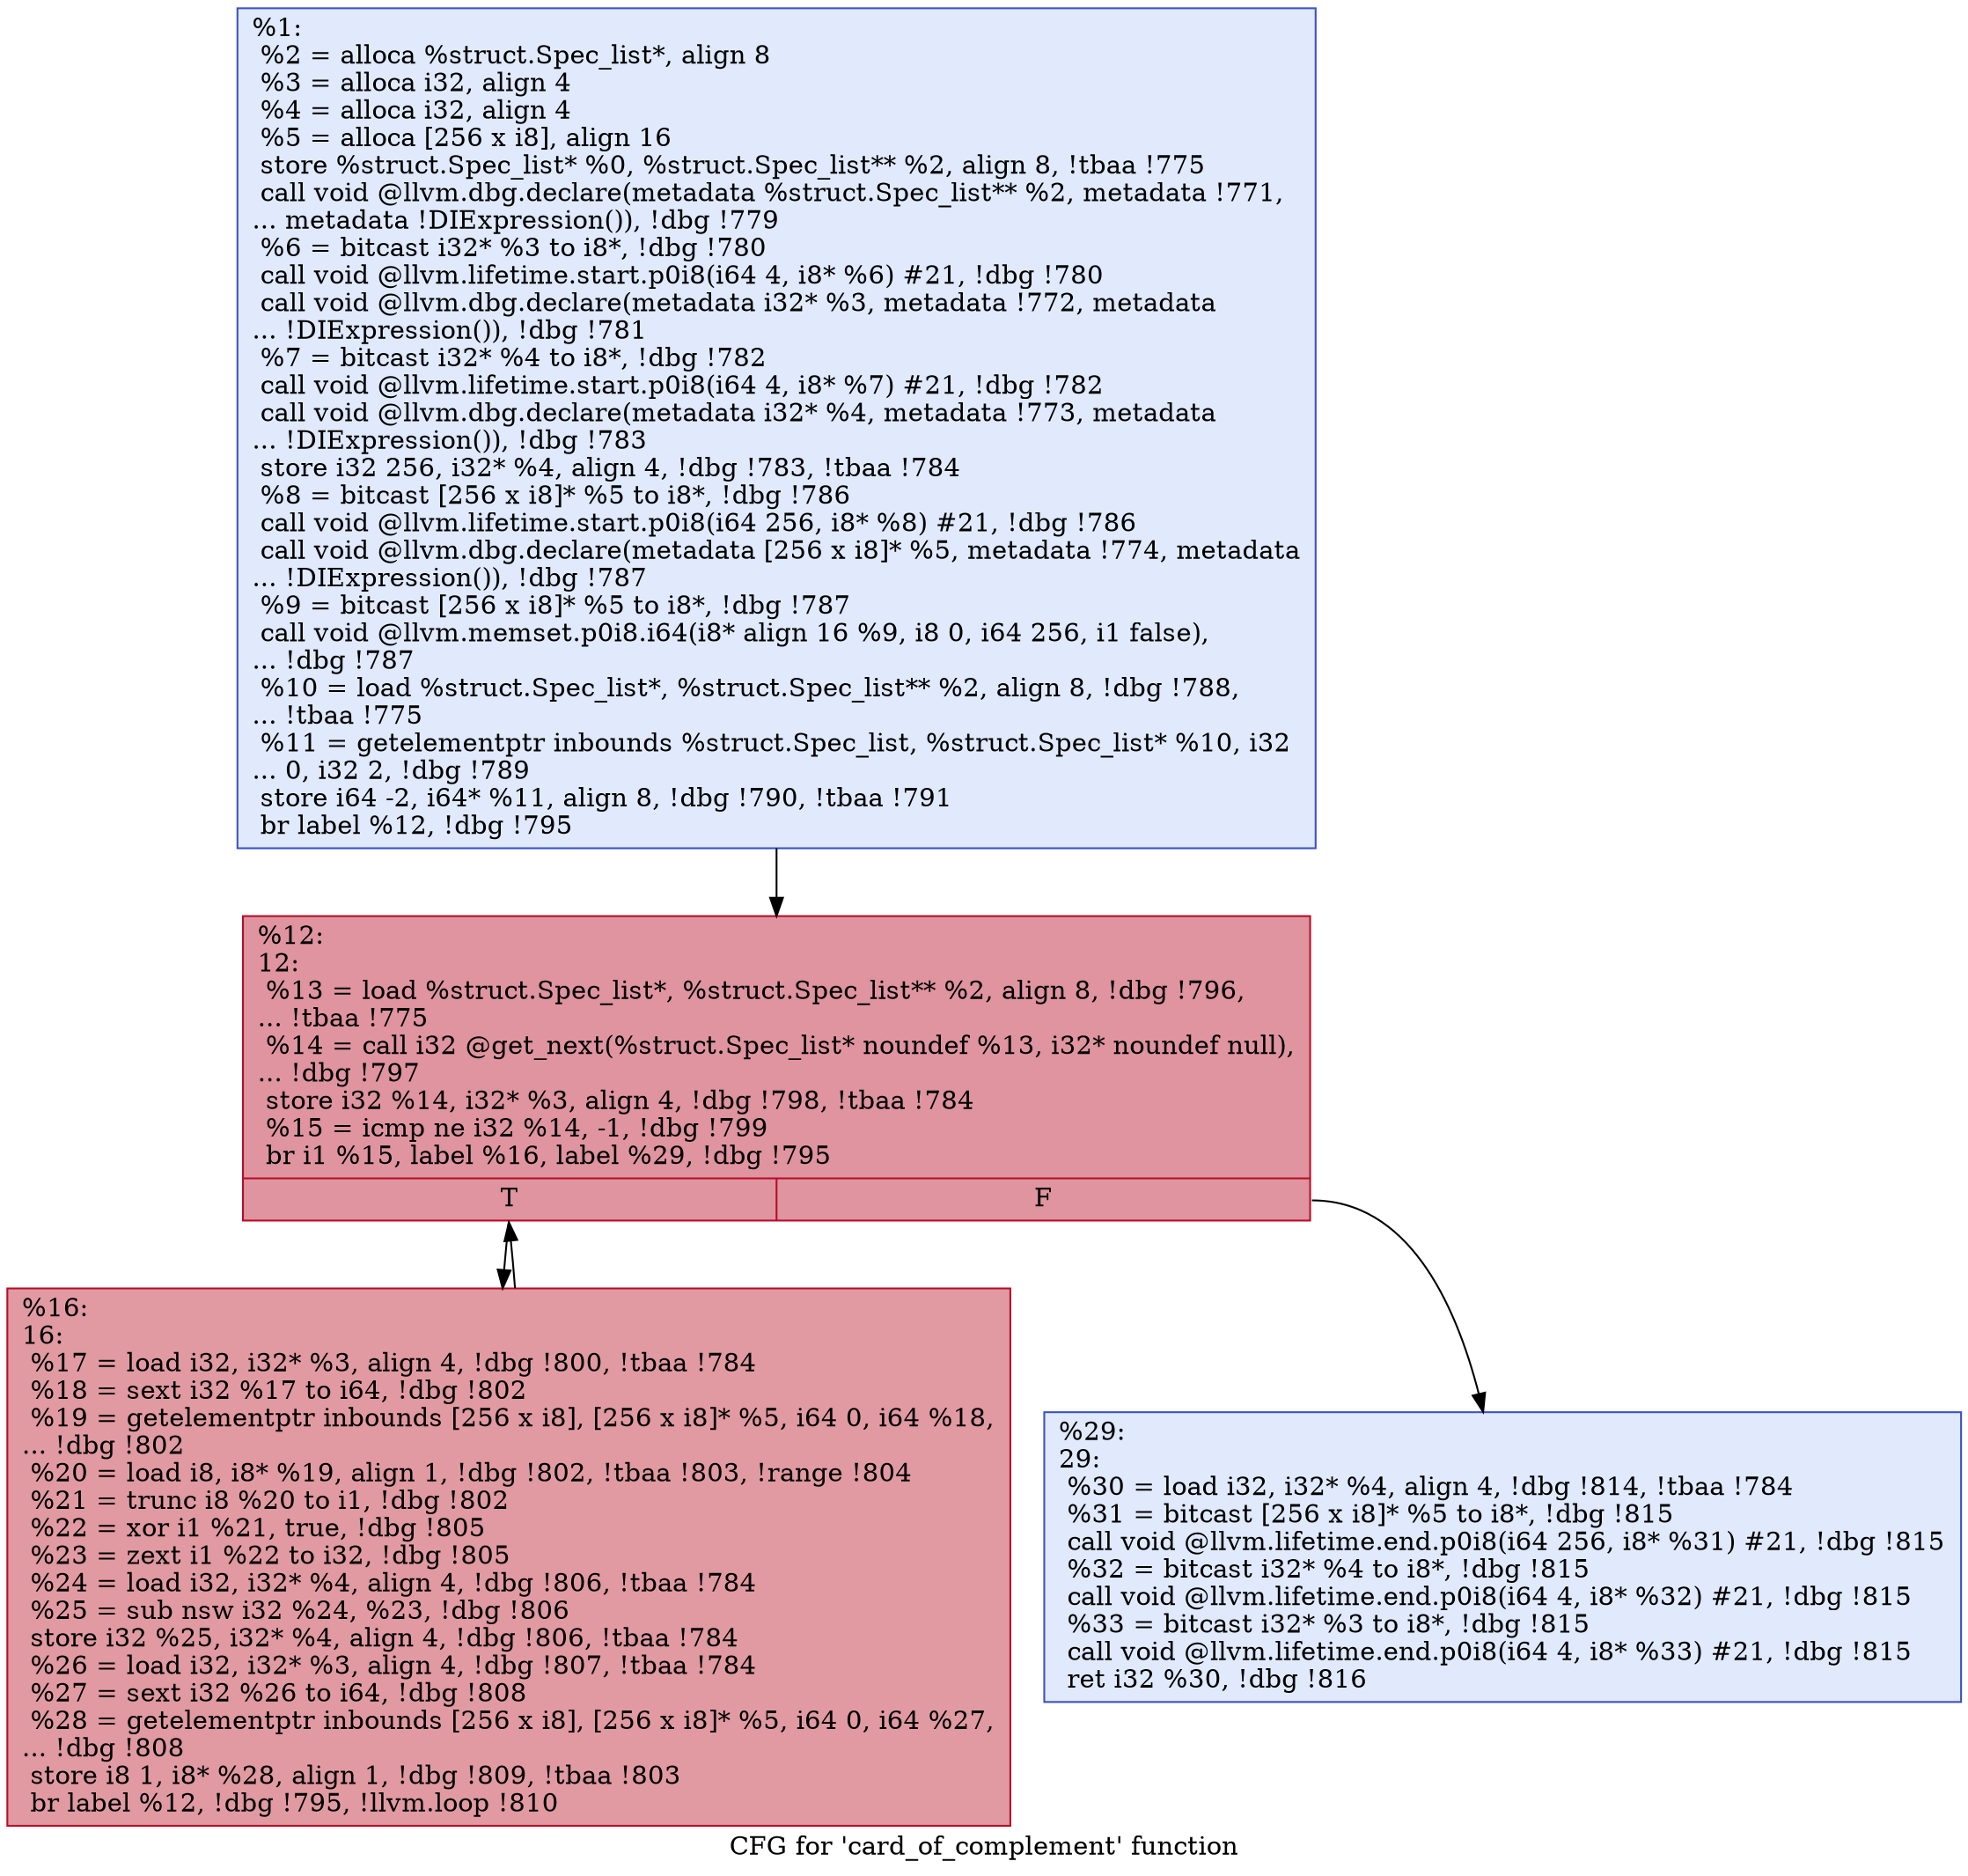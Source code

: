 digraph "CFG for 'card_of_complement' function" {
	label="CFG for 'card_of_complement' function";

	Node0x115e350 [shape=record,color="#3d50c3ff", style=filled, fillcolor="#b9d0f970",label="{%1:\l  %2 = alloca %struct.Spec_list*, align 8\l  %3 = alloca i32, align 4\l  %4 = alloca i32, align 4\l  %5 = alloca [256 x i8], align 16\l  store %struct.Spec_list* %0, %struct.Spec_list** %2, align 8, !tbaa !775\l  call void @llvm.dbg.declare(metadata %struct.Spec_list** %2, metadata !771,\l... metadata !DIExpression()), !dbg !779\l  %6 = bitcast i32* %3 to i8*, !dbg !780\l  call void @llvm.lifetime.start.p0i8(i64 4, i8* %6) #21, !dbg !780\l  call void @llvm.dbg.declare(metadata i32* %3, metadata !772, metadata\l... !DIExpression()), !dbg !781\l  %7 = bitcast i32* %4 to i8*, !dbg !782\l  call void @llvm.lifetime.start.p0i8(i64 4, i8* %7) #21, !dbg !782\l  call void @llvm.dbg.declare(metadata i32* %4, metadata !773, metadata\l... !DIExpression()), !dbg !783\l  store i32 256, i32* %4, align 4, !dbg !783, !tbaa !784\l  %8 = bitcast [256 x i8]* %5 to i8*, !dbg !786\l  call void @llvm.lifetime.start.p0i8(i64 256, i8* %8) #21, !dbg !786\l  call void @llvm.dbg.declare(metadata [256 x i8]* %5, metadata !774, metadata\l... !DIExpression()), !dbg !787\l  %9 = bitcast [256 x i8]* %5 to i8*, !dbg !787\l  call void @llvm.memset.p0i8.i64(i8* align 16 %9, i8 0, i64 256, i1 false),\l... !dbg !787\l  %10 = load %struct.Spec_list*, %struct.Spec_list** %2, align 8, !dbg !788,\l... !tbaa !775\l  %11 = getelementptr inbounds %struct.Spec_list, %struct.Spec_list* %10, i32\l... 0, i32 2, !dbg !789\l  store i64 -2, i64* %11, align 8, !dbg !790, !tbaa !791\l  br label %12, !dbg !795\l}"];
	Node0x115e350 -> Node0x115ef20;
	Node0x115ef20 [shape=record,color="#b70d28ff", style=filled, fillcolor="#b70d2870",label="{%12:\l12:                                               \l  %13 = load %struct.Spec_list*, %struct.Spec_list** %2, align 8, !dbg !796,\l... !tbaa !775\l  %14 = call i32 @get_next(%struct.Spec_list* noundef %13, i32* noundef null),\l... !dbg !797\l  store i32 %14, i32* %3, align 4, !dbg !798, !tbaa !784\l  %15 = icmp ne i32 %14, -1, !dbg !799\l  br i1 %15, label %16, label %29, !dbg !795\l|{<s0>T|<s1>F}}"];
	Node0x115ef20:s0 -> Node0x115ef70;
	Node0x115ef20:s1 -> Node0x115efc0;
	Node0x115ef70 [shape=record,color="#b70d28ff", style=filled, fillcolor="#bb1b2c70",label="{%16:\l16:                                               \l  %17 = load i32, i32* %3, align 4, !dbg !800, !tbaa !784\l  %18 = sext i32 %17 to i64, !dbg !802\l  %19 = getelementptr inbounds [256 x i8], [256 x i8]* %5, i64 0, i64 %18,\l... !dbg !802\l  %20 = load i8, i8* %19, align 1, !dbg !802, !tbaa !803, !range !804\l  %21 = trunc i8 %20 to i1, !dbg !802\l  %22 = xor i1 %21, true, !dbg !805\l  %23 = zext i1 %22 to i32, !dbg !805\l  %24 = load i32, i32* %4, align 4, !dbg !806, !tbaa !784\l  %25 = sub nsw i32 %24, %23, !dbg !806\l  store i32 %25, i32* %4, align 4, !dbg !806, !tbaa !784\l  %26 = load i32, i32* %3, align 4, !dbg !807, !tbaa !784\l  %27 = sext i32 %26 to i64, !dbg !808\l  %28 = getelementptr inbounds [256 x i8], [256 x i8]* %5, i64 0, i64 %27,\l... !dbg !808\l  store i8 1, i8* %28, align 1, !dbg !809, !tbaa !803\l  br label %12, !dbg !795, !llvm.loop !810\l}"];
	Node0x115ef70 -> Node0x115ef20;
	Node0x115efc0 [shape=record,color="#3d50c3ff", style=filled, fillcolor="#b9d0f970",label="{%29:\l29:                                               \l  %30 = load i32, i32* %4, align 4, !dbg !814, !tbaa !784\l  %31 = bitcast [256 x i8]* %5 to i8*, !dbg !815\l  call void @llvm.lifetime.end.p0i8(i64 256, i8* %31) #21, !dbg !815\l  %32 = bitcast i32* %4 to i8*, !dbg !815\l  call void @llvm.lifetime.end.p0i8(i64 4, i8* %32) #21, !dbg !815\l  %33 = bitcast i32* %3 to i8*, !dbg !815\l  call void @llvm.lifetime.end.p0i8(i64 4, i8* %33) #21, !dbg !815\l  ret i32 %30, !dbg !816\l}"];
}
